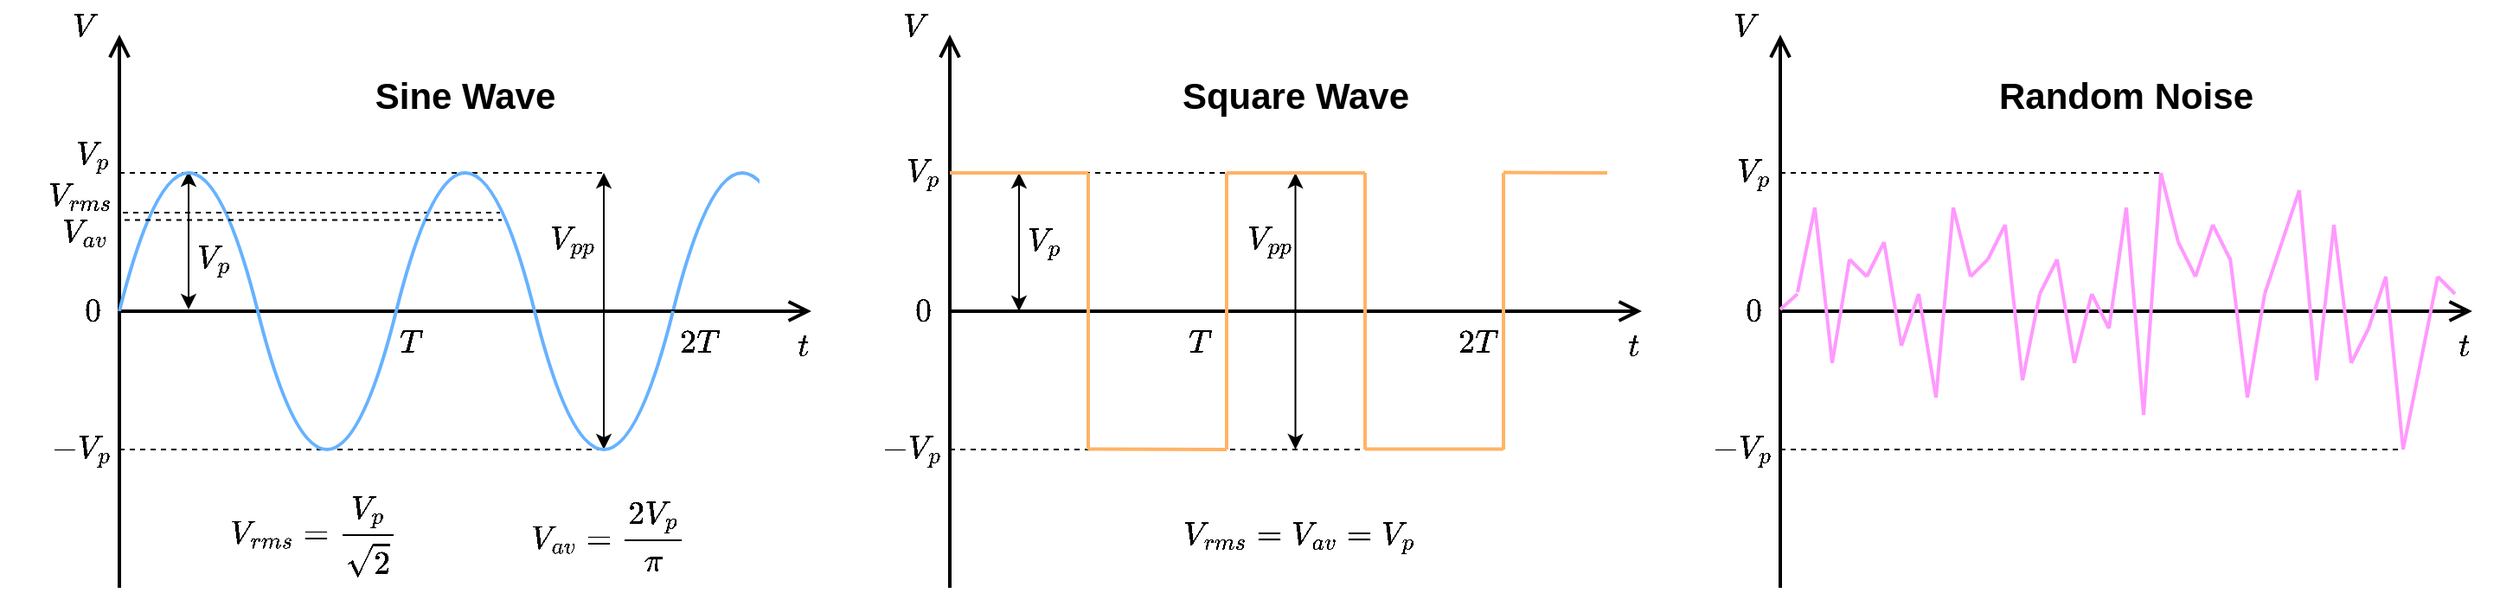 <mxfile version="24.7.17">
  <diagram name="Page-1" id="vOoSL9OFutUCbtVV5MbN">
    <mxGraphModel dx="1500" dy="899" grid="1" gridSize="10" guides="1" tooltips="1" connect="1" arrows="1" fold="1" page="1" pageScale="1" pageWidth="827" pageHeight="1169" math="1" shadow="0">
      <root>
        <mxCell id="0" />
        <mxCell id="1" parent="0" />
        <mxCell id="Yefo70NWMs-scHfB3xpn-10" value="" style="curved=1;endArrow=none;html=1;rounded=0;strokeWidth=2;endFill=0;strokeColor=#66B2FF;" edge="1" parent="1">
          <mxGeometry width="50" height="50" relative="1" as="geometry">
            <mxPoint x="440" y="320" as="sourcePoint" />
            <mxPoint x="520" y="320" as="targetPoint" />
            <Array as="points">
              <mxPoint x="480" y="160" />
            </Array>
          </mxGeometry>
        </mxCell>
        <mxCell id="Yefo70NWMs-scHfB3xpn-63" value="" style="rounded=0;whiteSpace=wrap;html=1;strokeColor=none;" vertex="1" parent="1">
          <mxGeometry x="490" y="220" width="100" height="100" as="geometry" />
        </mxCell>
        <mxCell id="Yefo70NWMs-scHfB3xpn-3" value="" style="endArrow=open;html=1;rounded=0;endFill=0;endSize=9;strokeWidth=2;" edge="1" parent="1">
          <mxGeometry width="50" height="50" relative="1" as="geometry">
            <mxPoint x="120" y="320" as="sourcePoint" />
            <mxPoint x="520" y="320" as="targetPoint" />
          </mxGeometry>
        </mxCell>
        <mxCell id="Yefo70NWMs-scHfB3xpn-80" value="" style="endArrow=none;dashed=1;html=1;rounded=0;" edge="1" parent="1">
          <mxGeometry width="50" height="50" relative="1" as="geometry">
            <mxPoint x="600" y="400" as="sourcePoint" />
            <mxPoint x="840" y="400" as="targetPoint" />
          </mxGeometry>
        </mxCell>
        <mxCell id="Yefo70NWMs-scHfB3xpn-28" value="" style="endArrow=none;dashed=1;html=1;rounded=0;" edge="1" parent="1">
          <mxGeometry width="50" height="50" relative="1" as="geometry">
            <mxPoint x="120" y="400" as="sourcePoint" />
            <mxPoint x="400" y="400" as="targetPoint" />
          </mxGeometry>
        </mxCell>
        <mxCell id="Yefo70NWMs-scHfB3xpn-24" value="" style="endArrow=classic;startArrow=classic;html=1;rounded=0;" edge="1" parent="1">
          <mxGeometry width="50" height="50" relative="1" as="geometry">
            <mxPoint x="160" y="319" as="sourcePoint" />
            <mxPoint x="160" y="239" as="targetPoint" />
          </mxGeometry>
        </mxCell>
        <mxCell id="Yefo70NWMs-scHfB3xpn-26" value="" style="endArrow=none;dashed=1;html=1;rounded=0;" edge="1" parent="1">
          <mxGeometry width="50" height="50" relative="1" as="geometry">
            <mxPoint x="120" y="240" as="sourcePoint" />
            <mxPoint x="400" y="240" as="targetPoint" />
          </mxGeometry>
        </mxCell>
        <mxCell id="Yefo70NWMs-scHfB3xpn-2" value="" style="endArrow=open;html=1;rounded=0;endFill=0;endSize=9;strokeWidth=2;" edge="1" parent="1">
          <mxGeometry width="50" height="50" relative="1" as="geometry">
            <mxPoint x="120" y="320" as="sourcePoint" />
            <mxPoint x="120" y="160" as="targetPoint" />
          </mxGeometry>
        </mxCell>
        <mxCell id="Yefo70NWMs-scHfB3xpn-6" value="" style="curved=1;endArrow=none;html=1;rounded=0;strokeWidth=2;endFill=0;strokeColor=#66B2FF;" edge="1" parent="1">
          <mxGeometry width="50" height="50" relative="1" as="geometry">
            <mxPoint x="120" y="320" as="sourcePoint" />
            <mxPoint x="200" y="320" as="targetPoint" />
            <Array as="points">
              <mxPoint x="160" y="160" />
            </Array>
          </mxGeometry>
        </mxCell>
        <mxCell id="Yefo70NWMs-scHfB3xpn-8" value="" style="curved=1;endArrow=none;html=1;rounded=0;strokeWidth=2;endFill=0;strokeColor=#66B2FF;" edge="1" parent="1">
          <mxGeometry width="50" height="50" relative="1" as="geometry">
            <mxPoint x="200" y="320" as="sourcePoint" />
            <mxPoint x="280" y="320" as="targetPoint" />
            <Array as="points">
              <mxPoint x="240" y="480" />
            </Array>
          </mxGeometry>
        </mxCell>
        <mxCell id="Yefo70NWMs-scHfB3xpn-9" value="" style="endArrow=none;html=1;rounded=0;strokeWidth=2;" edge="1" parent="1">
          <mxGeometry width="50" height="50" relative="1" as="geometry">
            <mxPoint x="120" y="480" as="sourcePoint" />
            <mxPoint x="120" y="320" as="targetPoint" />
          </mxGeometry>
        </mxCell>
        <mxCell id="Yefo70NWMs-scHfB3xpn-14" value="$$V$$" style="text;html=1;align=center;verticalAlign=middle;whiteSpace=wrap;rounded=0;fontSize=16;" vertex="1" parent="1">
          <mxGeometry x="90" y="140" width="20" height="30" as="geometry" />
        </mxCell>
        <mxCell id="Yefo70NWMs-scHfB3xpn-16" value="$$t$$" style="text;html=1;align=center;verticalAlign=middle;whiteSpace=wrap;rounded=0;fontSize=16;" vertex="1" parent="1">
          <mxGeometry x="510" y="330" width="10" height="20" as="geometry" />
        </mxCell>
        <mxCell id="Yefo70NWMs-scHfB3xpn-20" value="$$T$$" style="text;html=1;align=center;verticalAlign=middle;whiteSpace=wrap;rounded=0;fontSize=16;" vertex="1" parent="1">
          <mxGeometry x="284" y="328" width="10" height="20" as="geometry" />
        </mxCell>
        <mxCell id="Yefo70NWMs-scHfB3xpn-21" value="$$2T$$" style="text;html=1;align=center;verticalAlign=middle;whiteSpace=wrap;rounded=0;fontSize=16;" vertex="1" parent="1">
          <mxGeometry x="450" y="328" width="10" height="20" as="geometry" />
        </mxCell>
        <mxCell id="Yefo70NWMs-scHfB3xpn-23" value="$$0$$" style="text;html=1;align=center;verticalAlign=middle;whiteSpace=wrap;rounded=0;fontSize=16;" vertex="1" parent="1">
          <mxGeometry x="100" y="310" width="10" height="20" as="geometry" />
        </mxCell>
        <mxCell id="Yefo70NWMs-scHfB3xpn-27" value="$$V_p$$" style="text;html=1;align=center;verticalAlign=middle;whiteSpace=wrap;rounded=0;fontSize=16;" vertex="1" parent="1">
          <mxGeometry x="100" y="220" width="10" height="20" as="geometry" />
        </mxCell>
        <mxCell id="Yefo70NWMs-scHfB3xpn-29" value="$$-V_p$$" style="text;html=1;align=center;verticalAlign=middle;whiteSpace=wrap;rounded=0;fontSize=16;" vertex="1" parent="1">
          <mxGeometry x="93" y="390" width="10" height="20" as="geometry" />
        </mxCell>
        <mxCell id="Yefo70NWMs-scHfB3xpn-31" value="$$V_{rms}=\frac{V_p}{\sqrt{2}}$$" style="text;html=1;align=center;verticalAlign=middle;whiteSpace=wrap;rounded=0;fontSize=16;" vertex="1" parent="1">
          <mxGeometry x="180" y="440" width="104" height="20" as="geometry" />
        </mxCell>
        <mxCell id="Yefo70NWMs-scHfB3xpn-32" value="" style="endArrow=none;dashed=1;html=1;rounded=0;" edge="1" parent="1">
          <mxGeometry width="50" height="50" relative="1" as="geometry">
            <mxPoint x="122" y="263" as="sourcePoint" />
            <mxPoint x="340" y="263" as="targetPoint" />
          </mxGeometry>
        </mxCell>
        <mxCell id="Yefo70NWMs-scHfB3xpn-36" value="$$V_{rms}$$" style="text;html=1;align=center;verticalAlign=middle;whiteSpace=wrap;rounded=0;fontSize=16;" vertex="1" parent="1">
          <mxGeometry x="93" y="248" width="10" height="10" as="geometry" />
        </mxCell>
        <mxCell id="Yefo70NWMs-scHfB3xpn-37" value="" style="endArrow=classic;startArrow=classic;html=1;rounded=0;" edge="1" parent="1">
          <mxGeometry width="50" height="50" relative="1" as="geometry">
            <mxPoint x="400" y="400" as="sourcePoint" />
            <mxPoint x="400" y="240" as="targetPoint" />
          </mxGeometry>
        </mxCell>
        <mxCell id="Yefo70NWMs-scHfB3xpn-39" value="$$V_{pp}$$" style="text;html=1;align=center;verticalAlign=middle;whiteSpace=wrap;rounded=0;fontSize=16;" vertex="1" parent="1">
          <mxGeometry x="377" y="269" width="10" height="20" as="geometry" />
        </mxCell>
        <mxCell id="Yefo70NWMs-scHfB3xpn-42" value="" style="endArrow=classic;startArrow=classic;html=1;rounded=0;" edge="1" parent="1">
          <mxGeometry width="50" height="50" relative="1" as="geometry">
            <mxPoint x="640" y="320" as="sourcePoint" />
            <mxPoint x="640" y="240" as="targetPoint" />
          </mxGeometry>
        </mxCell>
        <mxCell id="Yefo70NWMs-scHfB3xpn-43" value="" style="endArrow=none;dashed=1;html=1;rounded=0;" edge="1" parent="1">
          <mxGeometry width="50" height="50" relative="1" as="geometry">
            <mxPoint x="600" y="240" as="sourcePoint" />
            <mxPoint x="840" y="240" as="targetPoint" />
          </mxGeometry>
        </mxCell>
        <mxCell id="Yefo70NWMs-scHfB3xpn-44" value="" style="endArrow=open;html=1;rounded=0;endFill=0;endSize=9;strokeWidth=2;" edge="1" parent="1">
          <mxGeometry width="50" height="50" relative="1" as="geometry">
            <mxPoint x="600" y="320" as="sourcePoint" />
            <mxPoint x="600" y="160" as="targetPoint" />
          </mxGeometry>
        </mxCell>
        <mxCell id="Yefo70NWMs-scHfB3xpn-45" value="" style="endArrow=open;html=1;rounded=0;endFill=0;endSize=9;strokeWidth=2;" edge="1" parent="1">
          <mxGeometry width="50" height="50" relative="1" as="geometry">
            <mxPoint x="600" y="320" as="sourcePoint" />
            <mxPoint x="1000" y="320" as="targetPoint" />
          </mxGeometry>
        </mxCell>
        <mxCell id="Yefo70NWMs-scHfB3xpn-48" value="" style="endArrow=none;html=1;rounded=0;strokeWidth=2;" edge="1" parent="1">
          <mxGeometry width="50" height="50" relative="1" as="geometry">
            <mxPoint x="600" y="480" as="sourcePoint" />
            <mxPoint x="600" y="320" as="targetPoint" />
          </mxGeometry>
        </mxCell>
        <mxCell id="Yefo70NWMs-scHfB3xpn-50" value="$$V$$" style="text;html=1;align=center;verticalAlign=middle;whiteSpace=wrap;rounded=0;fontSize=16;" vertex="1" parent="1">
          <mxGeometry x="570" y="140" width="20" height="30" as="geometry" />
        </mxCell>
        <mxCell id="Yefo70NWMs-scHfB3xpn-51" value="$$t$$" style="text;html=1;align=center;verticalAlign=middle;whiteSpace=wrap;rounded=0;fontSize=16;" vertex="1" parent="1">
          <mxGeometry x="990" y="330" width="10" height="20" as="geometry" />
        </mxCell>
        <mxCell id="Yefo70NWMs-scHfB3xpn-52" value="$$T$$" style="text;html=1;align=center;verticalAlign=middle;whiteSpace=wrap;rounded=0;fontSize=16;" vertex="1" parent="1">
          <mxGeometry x="740" y="328" width="10" height="20" as="geometry" />
        </mxCell>
        <mxCell id="Yefo70NWMs-scHfB3xpn-53" value="$$2T$$" style="text;html=1;align=center;verticalAlign=middle;whiteSpace=wrap;rounded=0;fontSize=16;" vertex="1" parent="1">
          <mxGeometry x="900" y="328" width="10" height="20" as="geometry" />
        </mxCell>
        <mxCell id="Yefo70NWMs-scHfB3xpn-54" value="$$0$$" style="text;html=1;align=center;verticalAlign=middle;whiteSpace=wrap;rounded=0;fontSize=16;" vertex="1" parent="1">
          <mxGeometry x="580" y="310" width="10" height="20" as="geometry" />
        </mxCell>
        <mxCell id="Yefo70NWMs-scHfB3xpn-55" value="$$V_p$$" style="text;html=1;align=center;verticalAlign=middle;whiteSpace=wrap;rounded=0;fontSize=16;" vertex="1" parent="1">
          <mxGeometry x="580" y="230" width="10" height="20" as="geometry" />
        </mxCell>
        <mxCell id="Yefo70NWMs-scHfB3xpn-56" value="$$-V_p$$" style="text;html=1;align=center;verticalAlign=middle;whiteSpace=wrap;rounded=0;fontSize=16;" vertex="1" parent="1">
          <mxGeometry x="573" y="390" width="10" height="20" as="geometry" />
        </mxCell>
        <mxCell id="Yefo70NWMs-scHfB3xpn-60" value="" style="endArrow=classic;startArrow=classic;html=1;rounded=0;" edge="1" parent="1">
          <mxGeometry width="50" height="50" relative="1" as="geometry">
            <mxPoint x="799.76" y="400" as="sourcePoint" />
            <mxPoint x="799.76" y="240" as="targetPoint" />
          </mxGeometry>
        </mxCell>
        <mxCell id="Yefo70NWMs-scHfB3xpn-61" value="$$V_{pp}$$" style="text;html=1;align=center;verticalAlign=middle;whiteSpace=wrap;rounded=0;fontSize=16;" vertex="1" parent="1">
          <mxGeometry x="780" y="269" width="10" height="20" as="geometry" />
        </mxCell>
        <mxCell id="Yefo70NWMs-scHfB3xpn-64" value="" style="endArrow=none;html=1;rounded=0;strokeWidth=2;strokeColor=#FFB366;" edge="1" parent="1">
          <mxGeometry width="50" height="50" relative="1" as="geometry">
            <mxPoint x="600" y="240" as="sourcePoint" />
            <mxPoint x="680" y="240" as="targetPoint" />
          </mxGeometry>
        </mxCell>
        <mxCell id="Yefo70NWMs-scHfB3xpn-65" value="" style="endArrow=none;html=1;rounded=0;strokeWidth=2;strokeColor=#FFB366;" edge="1" parent="1">
          <mxGeometry width="50" height="50" relative="1" as="geometry">
            <mxPoint x="680" y="240" as="sourcePoint" />
            <mxPoint x="680" y="400" as="targetPoint" />
          </mxGeometry>
        </mxCell>
        <mxCell id="Yefo70NWMs-scHfB3xpn-66" value="" style="endArrow=none;html=1;rounded=0;strokeWidth=2;strokeColor=#FFB366;" edge="1" parent="1">
          <mxGeometry width="50" height="50" relative="1" as="geometry">
            <mxPoint x="680" y="399.76" as="sourcePoint" />
            <mxPoint x="760" y="400" as="targetPoint" />
          </mxGeometry>
        </mxCell>
        <mxCell id="Yefo70NWMs-scHfB3xpn-67" value="" style="endArrow=none;html=1;rounded=0;strokeWidth=2;strokeColor=#FFB366;" edge="1" parent="1">
          <mxGeometry width="50" height="50" relative="1" as="geometry">
            <mxPoint x="760" y="240" as="sourcePoint" />
            <mxPoint x="760" y="400" as="targetPoint" />
          </mxGeometry>
        </mxCell>
        <mxCell id="Yefo70NWMs-scHfB3xpn-68" value="" style="endArrow=none;html=1;rounded=0;strokeWidth=2;strokeColor=#FFB366;" edge="1" parent="1">
          <mxGeometry width="50" height="50" relative="1" as="geometry">
            <mxPoint x="760" y="240" as="sourcePoint" />
            <mxPoint x="840" y="240" as="targetPoint" />
          </mxGeometry>
        </mxCell>
        <mxCell id="Yefo70NWMs-scHfB3xpn-69" value="Sine Wave" style="text;html=1;align=center;verticalAlign=middle;whiteSpace=wrap;rounded=0;fontSize=21;fontStyle=1" vertex="1" parent="1">
          <mxGeometry x="240" y="180" width="160" height="30" as="geometry" />
        </mxCell>
        <mxCell id="Yefo70NWMs-scHfB3xpn-70" value="Square Wave" style="text;html=1;align=center;verticalAlign=middle;whiteSpace=wrap;rounded=0;fontSize=21;fontStyle=1" vertex="1" parent="1">
          <mxGeometry x="720" y="180" width="160" height="30" as="geometry" />
        </mxCell>
        <mxCell id="Yefo70NWMs-scHfB3xpn-71" value="$$V_p$$" style="text;html=1;align=center;verticalAlign=middle;whiteSpace=wrap;rounded=0;fontSize=16;" vertex="1" parent="1">
          <mxGeometry x="170" y="280" width="10" height="20" as="geometry" />
        </mxCell>
        <mxCell id="Yefo70NWMs-scHfB3xpn-72" value="$$V_{rms}=V_{av}=V_p$$" style="text;html=1;align=center;verticalAlign=middle;whiteSpace=wrap;rounded=0;fontSize=16;" vertex="1" parent="1">
          <mxGeometry x="750" y="440" width="104" height="20" as="geometry" />
        </mxCell>
        <mxCell id="Yefo70NWMs-scHfB3xpn-74" value="" style="endArrow=none;html=1;rounded=0;strokeWidth=2;strokeColor=#FFB366;" edge="1" parent="1">
          <mxGeometry width="50" height="50" relative="1" as="geometry">
            <mxPoint x="840" y="240" as="sourcePoint" />
            <mxPoint x="840" y="400" as="targetPoint" />
          </mxGeometry>
        </mxCell>
        <mxCell id="Yefo70NWMs-scHfB3xpn-75" value="" style="endArrow=none;html=1;rounded=0;strokeWidth=2;strokeColor=#FFB366;" edge="1" parent="1">
          <mxGeometry width="50" height="50" relative="1" as="geometry">
            <mxPoint x="920" y="240" as="sourcePoint" />
            <mxPoint x="920" y="400" as="targetPoint" />
          </mxGeometry>
        </mxCell>
        <mxCell id="Yefo70NWMs-scHfB3xpn-76" value="" style="endArrow=none;html=1;rounded=0;strokeWidth=2;strokeColor=#FFB366;" edge="1" parent="1">
          <mxGeometry width="50" height="50" relative="1" as="geometry">
            <mxPoint x="840" y="399.76" as="sourcePoint" />
            <mxPoint x="920" y="399.76" as="targetPoint" />
          </mxGeometry>
        </mxCell>
        <mxCell id="Yefo70NWMs-scHfB3xpn-77" value="" style="endArrow=none;html=1;rounded=0;strokeWidth=2;strokeColor=#FFB366;" edge="1" parent="1">
          <mxGeometry width="50" height="50" relative="1" as="geometry">
            <mxPoint x="920" y="239.76" as="sourcePoint" />
            <mxPoint x="980" y="240" as="targetPoint" />
          </mxGeometry>
        </mxCell>
        <mxCell id="Yefo70NWMs-scHfB3xpn-81" value="$$V_p$$" style="text;html=1;align=center;verticalAlign=middle;whiteSpace=wrap;rounded=0;fontSize=16;" vertex="1" parent="1">
          <mxGeometry x="650" y="270" width="10" height="20" as="geometry" />
        </mxCell>
        <mxCell id="Yefo70NWMs-scHfB3xpn-82" value="$$V_{av}=\frac{2V_p}{\pi}$$" style="text;html=1;align=center;verticalAlign=middle;whiteSpace=wrap;rounded=0;fontSize=16;" vertex="1" parent="1">
          <mxGeometry x="351" y="440" width="104" height="20" as="geometry" />
        </mxCell>
        <mxCell id="Yefo70NWMs-scHfB3xpn-84" value="" style="curved=1;endArrow=none;html=1;rounded=0;strokeWidth=2;endFill=0;strokeColor=#66B2FF;" edge="1" parent="1">
          <mxGeometry width="50" height="50" relative="1" as="geometry">
            <mxPoint x="280" y="320" as="sourcePoint" />
            <mxPoint x="360" y="320" as="targetPoint" />
            <Array as="points">
              <mxPoint x="320" y="160" />
            </Array>
          </mxGeometry>
        </mxCell>
        <mxCell id="Yefo70NWMs-scHfB3xpn-85" value="" style="curved=1;endArrow=none;html=1;rounded=0;strokeWidth=2;endFill=0;strokeColor=#66B2FF;" edge="1" parent="1">
          <mxGeometry width="50" height="50" relative="1" as="geometry">
            <mxPoint x="360" y="320" as="sourcePoint" />
            <mxPoint x="440" y="320" as="targetPoint" />
            <Array as="points">
              <mxPoint x="400" y="480" />
            </Array>
          </mxGeometry>
        </mxCell>
        <mxCell id="Yefo70NWMs-scHfB3xpn-91" value="" style="endArrow=none;dashed=1;html=1;rounded=0;" edge="1" parent="1">
          <mxGeometry width="50" height="50" relative="1" as="geometry">
            <mxPoint x="123" y="267.31" as="sourcePoint" />
            <mxPoint x="341" y="267.31" as="targetPoint" />
          </mxGeometry>
        </mxCell>
        <mxCell id="Yefo70NWMs-scHfB3xpn-94" value="$$V_{av}$$" style="text;html=1;align=center;verticalAlign=middle;whiteSpace=wrap;rounded=0;fontSize=16;" vertex="1" parent="1">
          <mxGeometry x="95" y="269" width="10" height="10" as="geometry" />
        </mxCell>
        <mxCell id="Yefo70NWMs-scHfB3xpn-130" value="" style="endArrow=none;dashed=1;html=1;rounded=0;" edge="1" parent="1">
          <mxGeometry width="50" height="50" relative="1" as="geometry">
            <mxPoint x="1080" y="400" as="sourcePoint" />
            <mxPoint x="1440" y="400" as="targetPoint" />
          </mxGeometry>
        </mxCell>
        <mxCell id="Yefo70NWMs-scHfB3xpn-132" value="" style="endArrow=none;dashed=1;html=1;rounded=0;" edge="1" parent="1">
          <mxGeometry width="50" height="50" relative="1" as="geometry">
            <mxPoint x="1080" y="240" as="sourcePoint" />
            <mxPoint x="1300" y="240" as="targetPoint" />
          </mxGeometry>
        </mxCell>
        <mxCell id="Yefo70NWMs-scHfB3xpn-133" value="" style="endArrow=open;html=1;rounded=0;endFill=0;endSize=9;strokeWidth=2;" edge="1" parent="1">
          <mxGeometry width="50" height="50" relative="1" as="geometry">
            <mxPoint x="1080" y="320" as="sourcePoint" />
            <mxPoint x="1080" y="160" as="targetPoint" />
          </mxGeometry>
        </mxCell>
        <mxCell id="Yefo70NWMs-scHfB3xpn-134" value="" style="endArrow=open;html=1;rounded=0;endFill=0;endSize=9;strokeWidth=2;" edge="1" parent="1">
          <mxGeometry width="50" height="50" relative="1" as="geometry">
            <mxPoint x="1080" y="320" as="sourcePoint" />
            <mxPoint x="1480" y="320" as="targetPoint" />
          </mxGeometry>
        </mxCell>
        <mxCell id="Yefo70NWMs-scHfB3xpn-135" value="" style="endArrow=none;html=1;rounded=0;strokeWidth=2;" edge="1" parent="1">
          <mxGeometry width="50" height="50" relative="1" as="geometry">
            <mxPoint x="1080" y="480" as="sourcePoint" />
            <mxPoint x="1080" y="320" as="targetPoint" />
          </mxGeometry>
        </mxCell>
        <mxCell id="Yefo70NWMs-scHfB3xpn-136" value="$$V$$" style="text;html=1;align=center;verticalAlign=middle;whiteSpace=wrap;rounded=0;fontSize=16;" vertex="1" parent="1">
          <mxGeometry x="1050" y="140" width="20" height="30" as="geometry" />
        </mxCell>
        <mxCell id="Yefo70NWMs-scHfB3xpn-137" value="$$t$$" style="text;html=1;align=center;verticalAlign=middle;whiteSpace=wrap;rounded=0;fontSize=16;" vertex="1" parent="1">
          <mxGeometry x="1470" y="330" width="10" height="20" as="geometry" />
        </mxCell>
        <mxCell id="Yefo70NWMs-scHfB3xpn-140" value="$$0$$" style="text;html=1;align=center;verticalAlign=middle;whiteSpace=wrap;rounded=0;fontSize=16;" vertex="1" parent="1">
          <mxGeometry x="1060" y="310" width="10" height="20" as="geometry" />
        </mxCell>
        <mxCell id="Yefo70NWMs-scHfB3xpn-141" value="$$V_p$$" style="text;html=1;align=center;verticalAlign=middle;whiteSpace=wrap;rounded=0;fontSize=16;" vertex="1" parent="1">
          <mxGeometry x="1060" y="230" width="10" height="20" as="geometry" />
        </mxCell>
        <mxCell id="Yefo70NWMs-scHfB3xpn-142" value="$$-V_p$$" style="text;html=1;align=center;verticalAlign=middle;whiteSpace=wrap;rounded=0;fontSize=16;" vertex="1" parent="1">
          <mxGeometry x="1053" y="390" width="10" height="20" as="geometry" />
        </mxCell>
        <mxCell id="Yefo70NWMs-scHfB3xpn-150" value="Random Noise" style="text;html=1;align=center;verticalAlign=middle;whiteSpace=wrap;rounded=0;fontSize=21;fontStyle=1" vertex="1" parent="1">
          <mxGeometry x="1200" y="180" width="160" height="30" as="geometry" />
        </mxCell>
        <mxCell id="Yefo70NWMs-scHfB3xpn-158" value="" style="endArrow=none;html=1;rounded=0;strokeWidth=2;strokeColor=#FF99FF;" edge="1" parent="1">
          <mxGeometry width="50" height="50" relative="1" as="geometry">
            <mxPoint x="1080" y="319" as="sourcePoint" />
            <mxPoint x="1090" y="310" as="targetPoint" />
          </mxGeometry>
        </mxCell>
        <mxCell id="Yefo70NWMs-scHfB3xpn-159" value="" style="endArrow=none;html=1;rounded=0;strokeWidth=2;strokeColor=#FF99FF;" edge="1" parent="1">
          <mxGeometry width="50" height="50" relative="1" as="geometry">
            <mxPoint x="1090" y="309" as="sourcePoint" />
            <mxPoint x="1100" y="260" as="targetPoint" />
          </mxGeometry>
        </mxCell>
        <mxCell id="Yefo70NWMs-scHfB3xpn-160" value="" style="endArrow=none;html=1;rounded=0;strokeWidth=2;strokeColor=#FF99FF;" edge="1" parent="1">
          <mxGeometry width="50" height="50" relative="1" as="geometry">
            <mxPoint x="1110" y="350" as="sourcePoint" />
            <mxPoint x="1100" y="260" as="targetPoint" />
          </mxGeometry>
        </mxCell>
        <mxCell id="Yefo70NWMs-scHfB3xpn-161" value="" style="endArrow=none;html=1;rounded=0;strokeWidth=2;strokeColor=#FF99FF;" edge="1" parent="1">
          <mxGeometry width="50" height="50" relative="1" as="geometry">
            <mxPoint x="1120" y="290" as="sourcePoint" />
            <mxPoint x="1110" y="350" as="targetPoint" />
          </mxGeometry>
        </mxCell>
        <mxCell id="Yefo70NWMs-scHfB3xpn-162" value="" style="endArrow=none;html=1;rounded=0;strokeWidth=2;strokeColor=#FF99FF;" edge="1" parent="1">
          <mxGeometry width="50" height="50" relative="1" as="geometry">
            <mxPoint x="1130" y="300" as="sourcePoint" />
            <mxPoint x="1120" y="290" as="targetPoint" />
          </mxGeometry>
        </mxCell>
        <mxCell id="Yefo70NWMs-scHfB3xpn-163" value="" style="endArrow=none;html=1;rounded=0;strokeWidth=2;strokeColor=#FF99FF;" edge="1" parent="1">
          <mxGeometry width="50" height="50" relative="1" as="geometry">
            <mxPoint x="1140" y="280" as="sourcePoint" />
            <mxPoint x="1130" y="300" as="targetPoint" />
          </mxGeometry>
        </mxCell>
        <mxCell id="Yefo70NWMs-scHfB3xpn-164" value="" style="endArrow=none;html=1;rounded=0;strokeWidth=2;strokeColor=#FF99FF;" edge="1" parent="1">
          <mxGeometry width="50" height="50" relative="1" as="geometry">
            <mxPoint x="1150" y="340" as="sourcePoint" />
            <mxPoint x="1140" y="280" as="targetPoint" />
          </mxGeometry>
        </mxCell>
        <mxCell id="Yefo70NWMs-scHfB3xpn-165" value="" style="endArrow=none;html=1;rounded=0;strokeWidth=2;strokeColor=#FF99FF;" edge="1" parent="1">
          <mxGeometry width="50" height="50" relative="1" as="geometry">
            <mxPoint x="1160" y="310" as="sourcePoint" />
            <mxPoint x="1150" y="340" as="targetPoint" />
          </mxGeometry>
        </mxCell>
        <mxCell id="Yefo70NWMs-scHfB3xpn-166" value="" style="endArrow=none;html=1;rounded=0;strokeWidth=2;strokeColor=#FF99FF;" edge="1" parent="1">
          <mxGeometry width="50" height="50" relative="1" as="geometry">
            <mxPoint x="1160" y="310" as="sourcePoint" />
            <mxPoint x="1170" y="370" as="targetPoint" />
          </mxGeometry>
        </mxCell>
        <mxCell id="Yefo70NWMs-scHfB3xpn-167" value="" style="endArrow=none;html=1;rounded=0;strokeWidth=2;strokeColor=#FF99FF;" edge="1" parent="1">
          <mxGeometry width="50" height="50" relative="1" as="geometry">
            <mxPoint x="1170" y="370" as="sourcePoint" />
            <mxPoint x="1180" y="260" as="targetPoint" />
          </mxGeometry>
        </mxCell>
        <mxCell id="Yefo70NWMs-scHfB3xpn-168" value="" style="endArrow=none;html=1;rounded=0;strokeWidth=2;strokeColor=#FF99FF;" edge="1" parent="1">
          <mxGeometry width="50" height="50" relative="1" as="geometry">
            <mxPoint x="1190" y="300" as="sourcePoint" />
            <mxPoint x="1180" y="260" as="targetPoint" />
          </mxGeometry>
        </mxCell>
        <mxCell id="Yefo70NWMs-scHfB3xpn-169" value="" style="endArrow=none;html=1;rounded=0;strokeWidth=2;strokeColor=#FF99FF;" edge="1" parent="1">
          <mxGeometry width="50" height="50" relative="1" as="geometry">
            <mxPoint x="1200" y="290" as="sourcePoint" />
            <mxPoint x="1190" y="300" as="targetPoint" />
          </mxGeometry>
        </mxCell>
        <mxCell id="Yefo70NWMs-scHfB3xpn-170" value="" style="endArrow=none;html=1;rounded=0;strokeWidth=2;strokeColor=#FF99FF;" edge="1" parent="1">
          <mxGeometry width="50" height="50" relative="1" as="geometry">
            <mxPoint x="1210" y="270" as="sourcePoint" />
            <mxPoint x="1200" y="290" as="targetPoint" />
          </mxGeometry>
        </mxCell>
        <mxCell id="Yefo70NWMs-scHfB3xpn-171" value="" style="endArrow=none;html=1;rounded=0;strokeWidth=2;strokeColor=#FF99FF;" edge="1" parent="1">
          <mxGeometry width="50" height="50" relative="1" as="geometry">
            <mxPoint x="1210" y="270" as="sourcePoint" />
            <mxPoint x="1220" y="360" as="targetPoint" />
          </mxGeometry>
        </mxCell>
        <mxCell id="Yefo70NWMs-scHfB3xpn-172" value="" style="endArrow=none;html=1;rounded=0;strokeWidth=2;strokeColor=#FF99FF;" edge="1" parent="1">
          <mxGeometry width="50" height="50" relative="1" as="geometry">
            <mxPoint x="1220" y="360" as="sourcePoint" />
            <mxPoint x="1230" y="310" as="targetPoint" />
          </mxGeometry>
        </mxCell>
        <mxCell id="Yefo70NWMs-scHfB3xpn-173" value="" style="endArrow=none;html=1;rounded=0;strokeWidth=2;strokeColor=#FF99FF;" edge="1" parent="1">
          <mxGeometry width="50" height="50" relative="1" as="geometry">
            <mxPoint x="1240" y="290" as="sourcePoint" />
            <mxPoint x="1230" y="310" as="targetPoint" />
          </mxGeometry>
        </mxCell>
        <mxCell id="Yefo70NWMs-scHfB3xpn-174" value="" style="endArrow=none;html=1;rounded=0;strokeWidth=2;strokeColor=#FF99FF;" edge="1" parent="1">
          <mxGeometry width="50" height="50" relative="1" as="geometry">
            <mxPoint x="1250" y="350" as="sourcePoint" />
            <mxPoint x="1240" y="290" as="targetPoint" />
          </mxGeometry>
        </mxCell>
        <mxCell id="Yefo70NWMs-scHfB3xpn-175" value="" style="endArrow=none;html=1;rounded=0;strokeWidth=2;strokeColor=#FF99FF;" edge="1" parent="1">
          <mxGeometry width="50" height="50" relative="1" as="geometry">
            <mxPoint x="1260" y="310" as="sourcePoint" />
            <mxPoint x="1250" y="350" as="targetPoint" />
          </mxGeometry>
        </mxCell>
        <mxCell id="Yefo70NWMs-scHfB3xpn-176" value="" style="endArrow=none;html=1;rounded=0;strokeWidth=2;strokeColor=#FF99FF;" edge="1" parent="1">
          <mxGeometry width="50" height="50" relative="1" as="geometry">
            <mxPoint x="1260" y="310" as="sourcePoint" />
            <mxPoint x="1270" y="330" as="targetPoint" />
          </mxGeometry>
        </mxCell>
        <mxCell id="Yefo70NWMs-scHfB3xpn-177" value="" style="endArrow=none;html=1;rounded=0;strokeWidth=2;strokeColor=#FF99FF;" edge="1" parent="1">
          <mxGeometry width="50" height="50" relative="1" as="geometry">
            <mxPoint x="1270" y="330" as="sourcePoint" />
            <mxPoint x="1280" y="260" as="targetPoint" />
          </mxGeometry>
        </mxCell>
        <mxCell id="Yefo70NWMs-scHfB3xpn-178" value="" style="endArrow=none;html=1;rounded=0;strokeWidth=2;strokeColor=#FF99FF;" edge="1" parent="1">
          <mxGeometry width="50" height="50" relative="1" as="geometry">
            <mxPoint x="1290" y="380" as="sourcePoint" />
            <mxPoint x="1280" y="260" as="targetPoint" />
          </mxGeometry>
        </mxCell>
        <mxCell id="Yefo70NWMs-scHfB3xpn-179" value="" style="endArrow=none;html=1;rounded=0;strokeWidth=2;strokeColor=#FF99FF;" edge="1" parent="1">
          <mxGeometry width="50" height="50" relative="1" as="geometry">
            <mxPoint x="1300" y="240" as="sourcePoint" />
            <mxPoint x="1290" y="380" as="targetPoint" />
          </mxGeometry>
        </mxCell>
        <mxCell id="Yefo70NWMs-scHfB3xpn-180" value="" style="endArrow=none;html=1;rounded=0;strokeWidth=2;strokeColor=#FF99FF;" edge="1" parent="1">
          <mxGeometry width="50" height="50" relative="1" as="geometry">
            <mxPoint x="1300" y="240" as="sourcePoint" />
            <mxPoint x="1310" y="280" as="targetPoint" />
          </mxGeometry>
        </mxCell>
        <mxCell id="Yefo70NWMs-scHfB3xpn-181" value="" style="endArrow=none;html=1;rounded=0;strokeWidth=2;strokeColor=#FF99FF;" edge="1" parent="1">
          <mxGeometry width="50" height="50" relative="1" as="geometry">
            <mxPoint x="1310" y="280" as="sourcePoint" />
            <mxPoint x="1320" y="300" as="targetPoint" />
          </mxGeometry>
        </mxCell>
        <mxCell id="Yefo70NWMs-scHfB3xpn-182" value="" style="endArrow=none;html=1;rounded=0;strokeWidth=2;strokeColor=#FF99FF;" edge="1" parent="1">
          <mxGeometry width="50" height="50" relative="1" as="geometry">
            <mxPoint x="1320" y="300" as="sourcePoint" />
            <mxPoint x="1330" y="270" as="targetPoint" />
          </mxGeometry>
        </mxCell>
        <mxCell id="Yefo70NWMs-scHfB3xpn-183" value="" style="endArrow=none;html=1;rounded=0;strokeWidth=2;strokeColor=#FF99FF;" edge="1" parent="1">
          <mxGeometry width="50" height="50" relative="1" as="geometry">
            <mxPoint x="1340" y="290" as="sourcePoint" />
            <mxPoint x="1330" y="270" as="targetPoint" />
          </mxGeometry>
        </mxCell>
        <mxCell id="Yefo70NWMs-scHfB3xpn-184" value="" style="endArrow=none;html=1;rounded=0;strokeWidth=2;strokeColor=#FF99FF;" edge="1" parent="1">
          <mxGeometry width="50" height="50" relative="1" as="geometry">
            <mxPoint x="1350" y="370" as="sourcePoint" />
            <mxPoint x="1340" y="289" as="targetPoint" />
          </mxGeometry>
        </mxCell>
        <mxCell id="Yefo70NWMs-scHfB3xpn-185" value="" style="endArrow=none;html=1;rounded=0;strokeWidth=2;strokeColor=#FF99FF;" edge="1" parent="1">
          <mxGeometry width="50" height="50" relative="1" as="geometry">
            <mxPoint x="1350" y="370" as="sourcePoint" />
            <mxPoint x="1360" y="310" as="targetPoint" />
          </mxGeometry>
        </mxCell>
        <mxCell id="Yefo70NWMs-scHfB3xpn-186" value="" style="endArrow=none;html=1;rounded=0;strokeWidth=2;strokeColor=#FF99FF;" edge="1" parent="1">
          <mxGeometry width="50" height="50" relative="1" as="geometry">
            <mxPoint x="1370" y="280" as="sourcePoint" />
            <mxPoint x="1360" y="310" as="targetPoint" />
          </mxGeometry>
        </mxCell>
        <mxCell id="Yefo70NWMs-scHfB3xpn-187" value="" style="endArrow=none;html=1;rounded=0;strokeWidth=2;strokeColor=#FF99FF;" edge="1" parent="1">
          <mxGeometry width="50" height="50" relative="1" as="geometry">
            <mxPoint x="1370" y="280" as="sourcePoint" />
            <mxPoint x="1380" y="250" as="targetPoint" />
          </mxGeometry>
        </mxCell>
        <mxCell id="Yefo70NWMs-scHfB3xpn-189" value="" style="endArrow=none;html=1;rounded=0;strokeWidth=2;strokeColor=#FF99FF;" edge="1" parent="1">
          <mxGeometry width="50" height="50" relative="1" as="geometry">
            <mxPoint x="1390" y="360" as="sourcePoint" />
            <mxPoint x="1380" y="250" as="targetPoint" />
          </mxGeometry>
        </mxCell>
        <mxCell id="Yefo70NWMs-scHfB3xpn-190" value="" style="endArrow=none;html=1;rounded=0;strokeWidth=2;strokeColor=#FF99FF;" edge="1" parent="1">
          <mxGeometry width="50" height="50" relative="1" as="geometry">
            <mxPoint x="1400" y="270" as="sourcePoint" />
            <mxPoint x="1390" y="360" as="targetPoint" />
          </mxGeometry>
        </mxCell>
        <mxCell id="Yefo70NWMs-scHfB3xpn-191" value="" style="endArrow=none;html=1;rounded=0;strokeWidth=2;strokeColor=#FF99FF;" edge="1" parent="1">
          <mxGeometry width="50" height="50" relative="1" as="geometry">
            <mxPoint x="1400" y="270" as="sourcePoint" />
            <mxPoint x="1410" y="350" as="targetPoint" />
          </mxGeometry>
        </mxCell>
        <mxCell id="Yefo70NWMs-scHfB3xpn-192" value="" style="endArrow=none;html=1;rounded=0;strokeWidth=2;strokeColor=#FF99FF;" edge="1" parent="1">
          <mxGeometry width="50" height="50" relative="1" as="geometry">
            <mxPoint x="1420" y="330" as="sourcePoint" />
            <mxPoint x="1410" y="350" as="targetPoint" />
          </mxGeometry>
        </mxCell>
        <mxCell id="Yefo70NWMs-scHfB3xpn-193" value="" style="endArrow=none;html=1;rounded=0;strokeWidth=2;strokeColor=#FF99FF;" edge="1" parent="1">
          <mxGeometry width="50" height="50" relative="1" as="geometry">
            <mxPoint x="1420" y="330" as="sourcePoint" />
            <mxPoint x="1430" y="300" as="targetPoint" />
          </mxGeometry>
        </mxCell>
        <mxCell id="Yefo70NWMs-scHfB3xpn-194" value="" style="endArrow=none;html=1;rounded=0;strokeWidth=2;strokeColor=#FF99FF;" edge="1" parent="1">
          <mxGeometry width="50" height="50" relative="1" as="geometry">
            <mxPoint x="1440" y="400" as="sourcePoint" />
            <mxPoint x="1430" y="300" as="targetPoint" />
          </mxGeometry>
        </mxCell>
        <mxCell id="Yefo70NWMs-scHfB3xpn-195" value="" style="endArrow=none;html=1;rounded=0;strokeWidth=2;strokeColor=#FF99FF;" edge="1" parent="1">
          <mxGeometry width="50" height="50" relative="1" as="geometry">
            <mxPoint x="1450" y="350" as="sourcePoint" />
            <mxPoint x="1440" y="400" as="targetPoint" />
          </mxGeometry>
        </mxCell>
        <mxCell id="Yefo70NWMs-scHfB3xpn-196" value="" style="endArrow=none;html=1;rounded=0;strokeWidth=2;strokeColor=#FF99FF;" edge="1" parent="1">
          <mxGeometry width="50" height="50" relative="1" as="geometry">
            <mxPoint x="1450" y="350" as="sourcePoint" />
            <mxPoint x="1460" y="300" as="targetPoint" />
          </mxGeometry>
        </mxCell>
        <mxCell id="Yefo70NWMs-scHfB3xpn-197" value="" style="endArrow=none;html=1;rounded=0;strokeWidth=2;strokeColor=#FF99FF;" edge="1" parent="1">
          <mxGeometry width="50" height="50" relative="1" as="geometry">
            <mxPoint x="1470" y="310" as="sourcePoint" />
            <mxPoint x="1460" y="300" as="targetPoint" />
          </mxGeometry>
        </mxCell>
      </root>
    </mxGraphModel>
  </diagram>
</mxfile>

